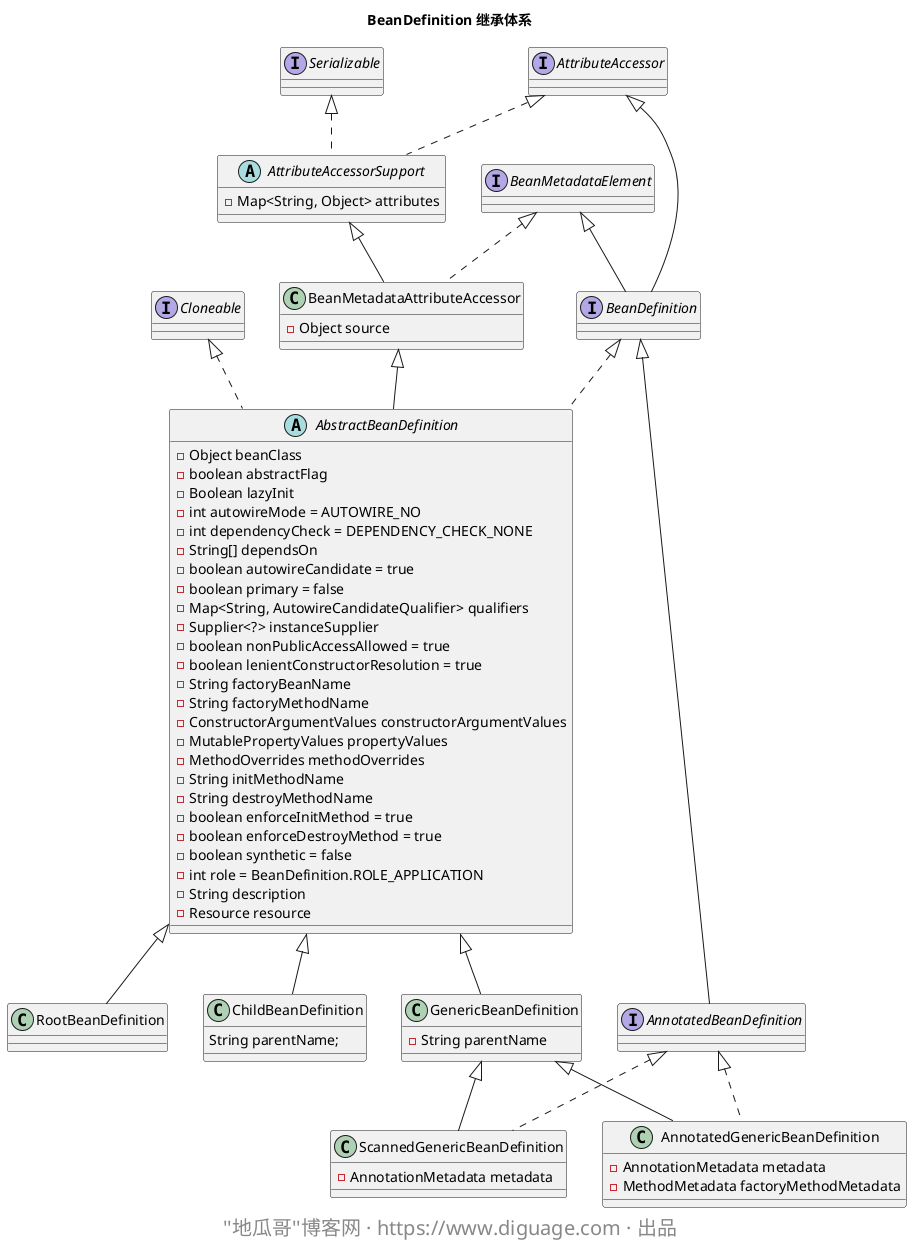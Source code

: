 @startuml

title **<b>BeanDefinition 继承体系</b>**


abstract class AttributeAccessorSupport implements AttributeAccessor, Serializable {
  - Map<String, Object> attributes
}

class BeanMetadataAttributeAccessor extends AttributeAccessorSupport implements BeanMetadataElement {
  - Object source
}

interface BeanDefinition extends AttributeAccessor, BeanMetadataElement

abstract class AbstractBeanDefinition extends BeanMetadataAttributeAccessor implements BeanDefinition, Cloneable {
  - Object beanClass
  - boolean abstractFlag
  - Boolean lazyInit
  - int autowireMode = AUTOWIRE_NO
  - int dependencyCheck = DEPENDENCY_CHECK_NONE
  - String[] dependsOn
  - boolean autowireCandidate = true
  - boolean primary = false
  - Map<String, AutowireCandidateQualifier> qualifiers
  - Supplier<?> instanceSupplier
  - boolean nonPublicAccessAllowed = true
  - boolean lenientConstructorResolution = true
  - String factoryBeanName
  - String factoryMethodName
  - ConstructorArgumentValues constructorArgumentValues
  - MutablePropertyValues propertyValues
  - MethodOverrides methodOverrides
  - String initMethodName
  - String destroyMethodName
  - boolean enforceInitMethod = true
  - boolean enforceDestroyMethod = true
  - boolean synthetic = false
  - int role = BeanDefinition.ROLE_APPLICATION
  - String description
  - Resource resource
}

class RootBeanDefinition extends AbstractBeanDefinition

interface AnnotatedBeanDefinition extends BeanDefinition

class ChildBeanDefinition extends AbstractBeanDefinition {
  String parentName;
}

class GenericBeanDefinition extends AbstractBeanDefinition {
  - String parentName
}

class ScannedGenericBeanDefinition extends GenericBeanDefinition implements AnnotatedBeanDefinition {
  - AnnotationMetadata metadata
}

class AnnotatedGenericBeanDefinition extends GenericBeanDefinition implements AnnotatedBeanDefinition {
  - AnnotationMetadata metadata
  - MethodMetadata factoryMethodMetadata
}

skinparam footerFontSize 20
footer ''地瓜哥''博客网 · https://www.diguage.com · 出品

@enduml
